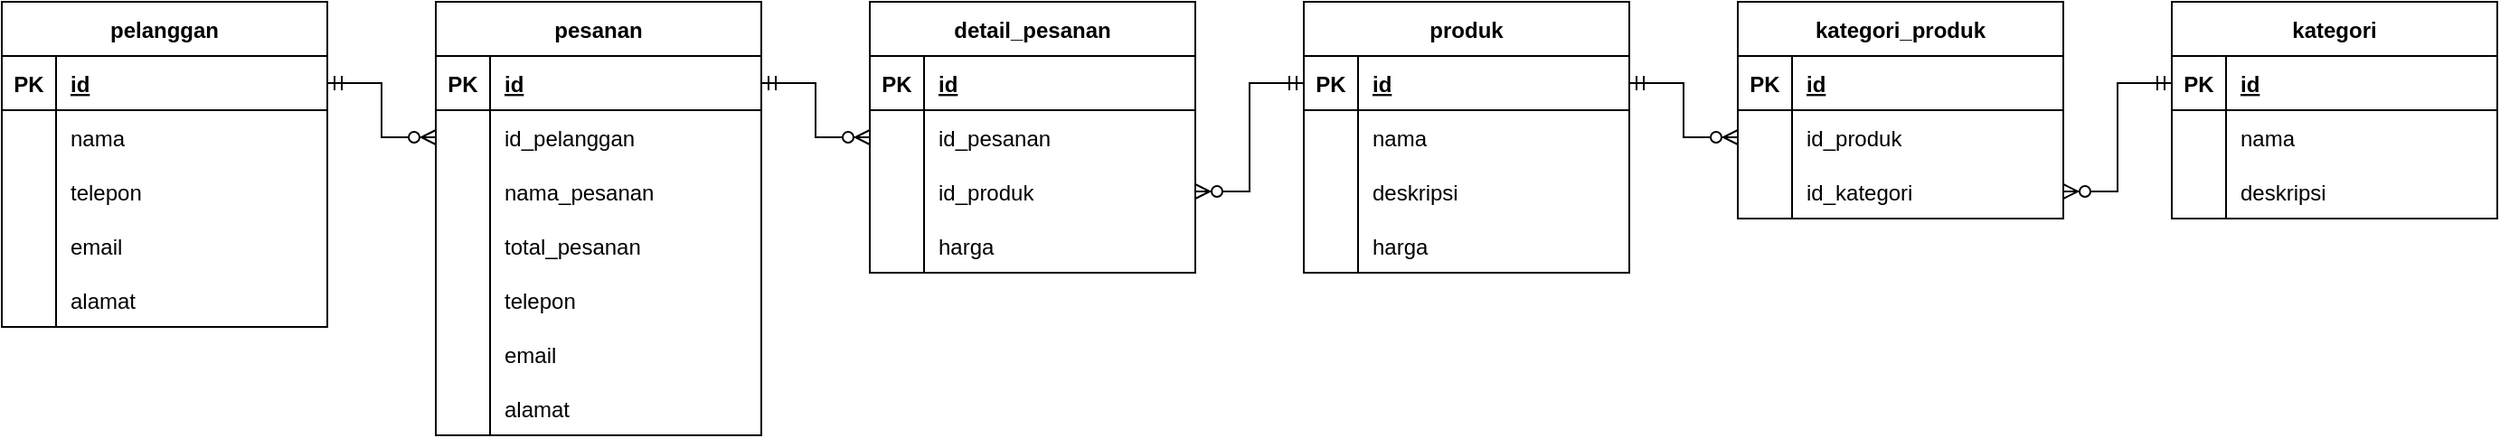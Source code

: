 <mxfile version="20.5.3" type="device"><diagram id="DdSeFPwj7vcF3v-qImV0" name="Page-1"><mxGraphModel dx="1422" dy="762" grid="1" gridSize="10" guides="1" tooltips="1" connect="1" arrows="1" fold="1" page="1" pageScale="1" pageWidth="850" pageHeight="1100" math="0" shadow="0"><root><mxCell id="0"/><mxCell id="1" parent="0"/><mxCell id="Yi7rNI-i4tt3zs1nojZY-6" value="pelanggan" style="shape=table;startSize=30;container=1;collapsible=1;childLayout=tableLayout;fixedRows=1;rowLines=0;fontStyle=1;align=center;resizeLast=1;" parent="1" vertex="1"><mxGeometry x="40" y="80" width="180" height="180" as="geometry"/></mxCell><mxCell id="Yi7rNI-i4tt3zs1nojZY-7" value="" style="shape=tableRow;horizontal=0;startSize=0;swimlaneHead=0;swimlaneBody=0;fillColor=none;collapsible=0;dropTarget=0;points=[[0,0.5],[1,0.5]];portConstraint=eastwest;top=0;left=0;right=0;bottom=1;" parent="Yi7rNI-i4tt3zs1nojZY-6" vertex="1"><mxGeometry y="30" width="180" height="30" as="geometry"/></mxCell><mxCell id="Yi7rNI-i4tt3zs1nojZY-8" value="PK" style="shape=partialRectangle;connectable=0;fillColor=none;top=0;left=0;bottom=0;right=0;fontStyle=1;overflow=hidden;" parent="Yi7rNI-i4tt3zs1nojZY-7" vertex="1"><mxGeometry width="30" height="30" as="geometry"><mxRectangle width="30" height="30" as="alternateBounds"/></mxGeometry></mxCell><mxCell id="Yi7rNI-i4tt3zs1nojZY-9" value="id" style="shape=partialRectangle;connectable=0;fillColor=none;top=0;left=0;bottom=0;right=0;align=left;spacingLeft=6;fontStyle=5;overflow=hidden;" parent="Yi7rNI-i4tt3zs1nojZY-7" vertex="1"><mxGeometry x="30" width="150" height="30" as="geometry"><mxRectangle width="150" height="30" as="alternateBounds"/></mxGeometry></mxCell><mxCell id="Yi7rNI-i4tt3zs1nojZY-10" value="" style="shape=tableRow;horizontal=0;startSize=0;swimlaneHead=0;swimlaneBody=0;fillColor=none;collapsible=0;dropTarget=0;points=[[0,0.5],[1,0.5]];portConstraint=eastwest;top=0;left=0;right=0;bottom=0;" parent="Yi7rNI-i4tt3zs1nojZY-6" vertex="1"><mxGeometry y="60" width="180" height="30" as="geometry"/></mxCell><mxCell id="Yi7rNI-i4tt3zs1nojZY-11" value="" style="shape=partialRectangle;connectable=0;fillColor=none;top=0;left=0;bottom=0;right=0;editable=1;overflow=hidden;" parent="Yi7rNI-i4tt3zs1nojZY-10" vertex="1"><mxGeometry width="30" height="30" as="geometry"><mxRectangle width="30" height="30" as="alternateBounds"/></mxGeometry></mxCell><mxCell id="Yi7rNI-i4tt3zs1nojZY-12" value="nama" style="shape=partialRectangle;connectable=0;fillColor=none;top=0;left=0;bottom=0;right=0;align=left;spacingLeft=6;overflow=hidden;" parent="Yi7rNI-i4tt3zs1nojZY-10" vertex="1"><mxGeometry x="30" width="150" height="30" as="geometry"><mxRectangle width="150" height="30" as="alternateBounds"/></mxGeometry></mxCell><mxCell id="Yi7rNI-i4tt3zs1nojZY-13" value="" style="shape=tableRow;horizontal=0;startSize=0;swimlaneHead=0;swimlaneBody=0;fillColor=none;collapsible=0;dropTarget=0;points=[[0,0.5],[1,0.5]];portConstraint=eastwest;top=0;left=0;right=0;bottom=0;" parent="Yi7rNI-i4tt3zs1nojZY-6" vertex="1"><mxGeometry y="90" width="180" height="30" as="geometry"/></mxCell><mxCell id="Yi7rNI-i4tt3zs1nojZY-14" value="" style="shape=partialRectangle;connectable=0;fillColor=none;top=0;left=0;bottom=0;right=0;editable=1;overflow=hidden;" parent="Yi7rNI-i4tt3zs1nojZY-13" vertex="1"><mxGeometry width="30" height="30" as="geometry"><mxRectangle width="30" height="30" as="alternateBounds"/></mxGeometry></mxCell><mxCell id="Yi7rNI-i4tt3zs1nojZY-15" value="telepon" style="shape=partialRectangle;connectable=0;fillColor=none;top=0;left=0;bottom=0;right=0;align=left;spacingLeft=6;overflow=hidden;" parent="Yi7rNI-i4tt3zs1nojZY-13" vertex="1"><mxGeometry x="30" width="150" height="30" as="geometry"><mxRectangle width="150" height="30" as="alternateBounds"/></mxGeometry></mxCell><mxCell id="Yi7rNI-i4tt3zs1nojZY-16" value="" style="shape=tableRow;horizontal=0;startSize=0;swimlaneHead=0;swimlaneBody=0;fillColor=none;collapsible=0;dropTarget=0;points=[[0,0.5],[1,0.5]];portConstraint=eastwest;top=0;left=0;right=0;bottom=0;" parent="Yi7rNI-i4tt3zs1nojZY-6" vertex="1"><mxGeometry y="120" width="180" height="30" as="geometry"/></mxCell><mxCell id="Yi7rNI-i4tt3zs1nojZY-17" value="" style="shape=partialRectangle;connectable=0;fillColor=none;top=0;left=0;bottom=0;right=0;editable=1;overflow=hidden;" parent="Yi7rNI-i4tt3zs1nojZY-16" vertex="1"><mxGeometry width="30" height="30" as="geometry"><mxRectangle width="30" height="30" as="alternateBounds"/></mxGeometry></mxCell><mxCell id="Yi7rNI-i4tt3zs1nojZY-18" value="email" style="shape=partialRectangle;connectable=0;fillColor=none;top=0;left=0;bottom=0;right=0;align=left;spacingLeft=6;overflow=hidden;" parent="Yi7rNI-i4tt3zs1nojZY-16" vertex="1"><mxGeometry x="30" width="150" height="30" as="geometry"><mxRectangle width="150" height="30" as="alternateBounds"/></mxGeometry></mxCell><mxCell id="Yi7rNI-i4tt3zs1nojZY-24" value="" style="shape=tableRow;horizontal=0;startSize=0;swimlaneHead=0;swimlaneBody=0;fillColor=none;collapsible=0;dropTarget=0;points=[[0,0.5],[1,0.5]];portConstraint=eastwest;top=0;left=0;right=0;bottom=0;" parent="Yi7rNI-i4tt3zs1nojZY-6" vertex="1"><mxGeometry y="150" width="180" height="30" as="geometry"/></mxCell><mxCell id="Yi7rNI-i4tt3zs1nojZY-25" value="" style="shape=partialRectangle;connectable=0;fillColor=none;top=0;left=0;bottom=0;right=0;editable=1;overflow=hidden;" parent="Yi7rNI-i4tt3zs1nojZY-24" vertex="1"><mxGeometry width="30" height="30" as="geometry"><mxRectangle width="30" height="30" as="alternateBounds"/></mxGeometry></mxCell><mxCell id="Yi7rNI-i4tt3zs1nojZY-26" value="alamat" style="shape=partialRectangle;connectable=0;fillColor=none;top=0;left=0;bottom=0;right=0;align=left;spacingLeft=6;overflow=hidden;" parent="Yi7rNI-i4tt3zs1nojZY-24" vertex="1"><mxGeometry x="30" width="150" height="30" as="geometry"><mxRectangle width="150" height="30" as="alternateBounds"/></mxGeometry></mxCell><mxCell id="Yi7rNI-i4tt3zs1nojZY-27" value="pesanan" style="shape=table;startSize=30;container=1;collapsible=1;childLayout=tableLayout;fixedRows=1;rowLines=0;fontStyle=1;align=center;resizeLast=1;" parent="1" vertex="1"><mxGeometry x="280" y="80" width="180" height="240" as="geometry"/></mxCell><mxCell id="Yi7rNI-i4tt3zs1nojZY-28" value="" style="shape=tableRow;horizontal=0;startSize=0;swimlaneHead=0;swimlaneBody=0;fillColor=none;collapsible=0;dropTarget=0;points=[[0,0.5],[1,0.5]];portConstraint=eastwest;top=0;left=0;right=0;bottom=1;" parent="Yi7rNI-i4tt3zs1nojZY-27" vertex="1"><mxGeometry y="30" width="180" height="30" as="geometry"/></mxCell><mxCell id="Yi7rNI-i4tt3zs1nojZY-29" value="PK" style="shape=partialRectangle;connectable=0;fillColor=none;top=0;left=0;bottom=0;right=0;fontStyle=1;overflow=hidden;" parent="Yi7rNI-i4tt3zs1nojZY-28" vertex="1"><mxGeometry width="30" height="30" as="geometry"><mxRectangle width="30" height="30" as="alternateBounds"/></mxGeometry></mxCell><mxCell id="Yi7rNI-i4tt3zs1nojZY-30" value="id" style="shape=partialRectangle;connectable=0;fillColor=none;top=0;left=0;bottom=0;right=0;align=left;spacingLeft=6;fontStyle=5;overflow=hidden;" parent="Yi7rNI-i4tt3zs1nojZY-28" vertex="1"><mxGeometry x="30" width="150" height="30" as="geometry"><mxRectangle width="150" height="30" as="alternateBounds"/></mxGeometry></mxCell><mxCell id="Yi7rNI-i4tt3zs1nojZY-31" value="" style="shape=tableRow;horizontal=0;startSize=0;swimlaneHead=0;swimlaneBody=0;fillColor=none;collapsible=0;dropTarget=0;points=[[0,0.5],[1,0.5]];portConstraint=eastwest;top=0;left=0;right=0;bottom=0;" parent="Yi7rNI-i4tt3zs1nojZY-27" vertex="1"><mxGeometry y="60" width="180" height="30" as="geometry"/></mxCell><mxCell id="Yi7rNI-i4tt3zs1nojZY-32" value="" style="shape=partialRectangle;connectable=0;fillColor=none;top=0;left=0;bottom=0;right=0;editable=1;overflow=hidden;" parent="Yi7rNI-i4tt3zs1nojZY-31" vertex="1"><mxGeometry width="30" height="30" as="geometry"><mxRectangle width="30" height="30" as="alternateBounds"/></mxGeometry></mxCell><mxCell id="Yi7rNI-i4tt3zs1nojZY-33" value="id_pelanggan" style="shape=partialRectangle;connectable=0;fillColor=none;top=0;left=0;bottom=0;right=0;align=left;spacingLeft=6;overflow=hidden;" parent="Yi7rNI-i4tt3zs1nojZY-31" vertex="1"><mxGeometry x="30" width="150" height="30" as="geometry"><mxRectangle width="150" height="30" as="alternateBounds"/></mxGeometry></mxCell><mxCell id="Yi7rNI-i4tt3zs1nojZY-37" value="" style="shape=tableRow;horizontal=0;startSize=0;swimlaneHead=0;swimlaneBody=0;fillColor=none;collapsible=0;dropTarget=0;points=[[0,0.5],[1,0.5]];portConstraint=eastwest;top=0;left=0;right=0;bottom=0;" parent="Yi7rNI-i4tt3zs1nojZY-27" vertex="1"><mxGeometry y="90" width="180" height="30" as="geometry"/></mxCell><mxCell id="Yi7rNI-i4tt3zs1nojZY-38" value="" style="shape=partialRectangle;connectable=0;fillColor=none;top=0;left=0;bottom=0;right=0;editable=1;overflow=hidden;" parent="Yi7rNI-i4tt3zs1nojZY-37" vertex="1"><mxGeometry width="30" height="30" as="geometry"><mxRectangle width="30" height="30" as="alternateBounds"/></mxGeometry></mxCell><mxCell id="Yi7rNI-i4tt3zs1nojZY-39" value="nama_pesanan" style="shape=partialRectangle;connectable=0;fillColor=none;top=0;left=0;bottom=0;right=0;align=left;spacingLeft=6;overflow=hidden;" parent="Yi7rNI-i4tt3zs1nojZY-37" vertex="1"><mxGeometry x="30" width="150" height="30" as="geometry"><mxRectangle width="150" height="30" as="alternateBounds"/></mxGeometry></mxCell><mxCell id="Yi7rNI-i4tt3zs1nojZY-40" value="" style="shape=tableRow;horizontal=0;startSize=0;swimlaneHead=0;swimlaneBody=0;fillColor=none;collapsible=0;dropTarget=0;points=[[0,0.5],[1,0.5]];portConstraint=eastwest;top=0;left=0;right=0;bottom=0;" parent="Yi7rNI-i4tt3zs1nojZY-27" vertex="1"><mxGeometry y="120" width="180" height="30" as="geometry"/></mxCell><mxCell id="Yi7rNI-i4tt3zs1nojZY-41" value="" style="shape=partialRectangle;connectable=0;fillColor=none;top=0;left=0;bottom=0;right=0;editable=1;overflow=hidden;" parent="Yi7rNI-i4tt3zs1nojZY-40" vertex="1"><mxGeometry width="30" height="30" as="geometry"><mxRectangle width="30" height="30" as="alternateBounds"/></mxGeometry></mxCell><mxCell id="Yi7rNI-i4tt3zs1nojZY-42" value="total_pesanan" style="shape=partialRectangle;connectable=0;fillColor=none;top=0;left=0;bottom=0;right=0;align=left;spacingLeft=6;overflow=hidden;" parent="Yi7rNI-i4tt3zs1nojZY-40" vertex="1"><mxGeometry x="30" width="150" height="30" as="geometry"><mxRectangle width="150" height="30" as="alternateBounds"/></mxGeometry></mxCell><mxCell id="Yi7rNI-i4tt3zs1nojZY-34" value="" style="shape=tableRow;horizontal=0;startSize=0;swimlaneHead=0;swimlaneBody=0;fillColor=none;collapsible=0;dropTarget=0;points=[[0,0.5],[1,0.5]];portConstraint=eastwest;top=0;left=0;right=0;bottom=0;" parent="Yi7rNI-i4tt3zs1nojZY-27" vertex="1"><mxGeometry y="150" width="180" height="30" as="geometry"/></mxCell><mxCell id="Yi7rNI-i4tt3zs1nojZY-35" value="" style="shape=partialRectangle;connectable=0;fillColor=none;top=0;left=0;bottom=0;right=0;editable=1;overflow=hidden;" parent="Yi7rNI-i4tt3zs1nojZY-34" vertex="1"><mxGeometry width="30" height="30" as="geometry"><mxRectangle width="30" height="30" as="alternateBounds"/></mxGeometry></mxCell><mxCell id="Yi7rNI-i4tt3zs1nojZY-36" value="telepon" style="shape=partialRectangle;connectable=0;fillColor=none;top=0;left=0;bottom=0;right=0;align=left;spacingLeft=6;overflow=hidden;" parent="Yi7rNI-i4tt3zs1nojZY-34" vertex="1"><mxGeometry x="30" width="150" height="30" as="geometry"><mxRectangle width="150" height="30" as="alternateBounds"/></mxGeometry></mxCell><mxCell id="Yi7rNI-i4tt3zs1nojZY-136" value="" style="shape=tableRow;horizontal=0;startSize=0;swimlaneHead=0;swimlaneBody=0;fillColor=none;collapsible=0;dropTarget=0;points=[[0,0.5],[1,0.5]];portConstraint=eastwest;top=0;left=0;right=0;bottom=0;" parent="Yi7rNI-i4tt3zs1nojZY-27" vertex="1"><mxGeometry y="180" width="180" height="30" as="geometry"/></mxCell><mxCell id="Yi7rNI-i4tt3zs1nojZY-137" value="" style="shape=partialRectangle;connectable=0;fillColor=none;top=0;left=0;bottom=0;right=0;editable=1;overflow=hidden;" parent="Yi7rNI-i4tt3zs1nojZY-136" vertex="1"><mxGeometry width="30" height="30" as="geometry"><mxRectangle width="30" height="30" as="alternateBounds"/></mxGeometry></mxCell><mxCell id="Yi7rNI-i4tt3zs1nojZY-138" value="email" style="shape=partialRectangle;connectable=0;fillColor=none;top=0;left=0;bottom=0;right=0;align=left;spacingLeft=6;overflow=hidden;" parent="Yi7rNI-i4tt3zs1nojZY-136" vertex="1"><mxGeometry x="30" width="150" height="30" as="geometry"><mxRectangle width="150" height="30" as="alternateBounds"/></mxGeometry></mxCell><mxCell id="Yi7rNI-i4tt3zs1nojZY-139" value="" style="shape=tableRow;horizontal=0;startSize=0;swimlaneHead=0;swimlaneBody=0;fillColor=none;collapsible=0;dropTarget=0;points=[[0,0.5],[1,0.5]];portConstraint=eastwest;top=0;left=0;right=0;bottom=0;" parent="Yi7rNI-i4tt3zs1nojZY-27" vertex="1"><mxGeometry y="210" width="180" height="30" as="geometry"/></mxCell><mxCell id="Yi7rNI-i4tt3zs1nojZY-140" value="" style="shape=partialRectangle;connectable=0;fillColor=none;top=0;left=0;bottom=0;right=0;editable=1;overflow=hidden;" parent="Yi7rNI-i4tt3zs1nojZY-139" vertex="1"><mxGeometry width="30" height="30" as="geometry"><mxRectangle width="30" height="30" as="alternateBounds"/></mxGeometry></mxCell><mxCell id="Yi7rNI-i4tt3zs1nojZY-141" value="alamat" style="shape=partialRectangle;connectable=0;fillColor=none;top=0;left=0;bottom=0;right=0;align=left;spacingLeft=6;overflow=hidden;" parent="Yi7rNI-i4tt3zs1nojZY-139" vertex="1"><mxGeometry x="30" width="150" height="30" as="geometry"><mxRectangle width="150" height="30" as="alternateBounds"/></mxGeometry></mxCell><mxCell id="Yi7rNI-i4tt3zs1nojZY-47" value="produk" style="shape=table;startSize=30;container=1;collapsible=1;childLayout=tableLayout;fixedRows=1;rowLines=0;fontStyle=1;align=center;resizeLast=1;" parent="1" vertex="1"><mxGeometry x="760" y="80" width="180" height="150" as="geometry"/></mxCell><mxCell id="Yi7rNI-i4tt3zs1nojZY-48" value="" style="shape=tableRow;horizontal=0;startSize=0;swimlaneHead=0;swimlaneBody=0;fillColor=none;collapsible=0;dropTarget=0;points=[[0,0.5],[1,0.5]];portConstraint=eastwest;top=0;left=0;right=0;bottom=1;" parent="Yi7rNI-i4tt3zs1nojZY-47" vertex="1"><mxGeometry y="30" width="180" height="30" as="geometry"/></mxCell><mxCell id="Yi7rNI-i4tt3zs1nojZY-49" value="PK" style="shape=partialRectangle;connectable=0;fillColor=none;top=0;left=0;bottom=0;right=0;fontStyle=1;overflow=hidden;" parent="Yi7rNI-i4tt3zs1nojZY-48" vertex="1"><mxGeometry width="30" height="30" as="geometry"><mxRectangle width="30" height="30" as="alternateBounds"/></mxGeometry></mxCell><mxCell id="Yi7rNI-i4tt3zs1nojZY-50" value="id" style="shape=partialRectangle;connectable=0;fillColor=none;top=0;left=0;bottom=0;right=0;align=left;spacingLeft=6;fontStyle=5;overflow=hidden;" parent="Yi7rNI-i4tt3zs1nojZY-48" vertex="1"><mxGeometry x="30" width="150" height="30" as="geometry"><mxRectangle width="150" height="30" as="alternateBounds"/></mxGeometry></mxCell><mxCell id="Yi7rNI-i4tt3zs1nojZY-51" value="" style="shape=tableRow;horizontal=0;startSize=0;swimlaneHead=0;swimlaneBody=0;fillColor=none;collapsible=0;dropTarget=0;points=[[0,0.5],[1,0.5]];portConstraint=eastwest;top=0;left=0;right=0;bottom=0;" parent="Yi7rNI-i4tt3zs1nojZY-47" vertex="1"><mxGeometry y="60" width="180" height="30" as="geometry"/></mxCell><mxCell id="Yi7rNI-i4tt3zs1nojZY-52" value="" style="shape=partialRectangle;connectable=0;fillColor=none;top=0;left=0;bottom=0;right=0;editable=1;overflow=hidden;" parent="Yi7rNI-i4tt3zs1nojZY-51" vertex="1"><mxGeometry width="30" height="30" as="geometry"><mxRectangle width="30" height="30" as="alternateBounds"/></mxGeometry></mxCell><mxCell id="Yi7rNI-i4tt3zs1nojZY-53" value="nama" style="shape=partialRectangle;connectable=0;fillColor=none;top=0;left=0;bottom=0;right=0;align=left;spacingLeft=6;overflow=hidden;" parent="Yi7rNI-i4tt3zs1nojZY-51" vertex="1"><mxGeometry x="30" width="150" height="30" as="geometry"><mxRectangle width="150" height="30" as="alternateBounds"/></mxGeometry></mxCell><mxCell id="Yi7rNI-i4tt3zs1nojZY-54" value="" style="shape=tableRow;horizontal=0;startSize=0;swimlaneHead=0;swimlaneBody=0;fillColor=none;collapsible=0;dropTarget=0;points=[[0,0.5],[1,0.5]];portConstraint=eastwest;top=0;left=0;right=0;bottom=0;" parent="Yi7rNI-i4tt3zs1nojZY-47" vertex="1"><mxGeometry y="90" width="180" height="30" as="geometry"/></mxCell><mxCell id="Yi7rNI-i4tt3zs1nojZY-55" value="" style="shape=partialRectangle;connectable=0;fillColor=none;top=0;left=0;bottom=0;right=0;editable=1;overflow=hidden;" parent="Yi7rNI-i4tt3zs1nojZY-54" vertex="1"><mxGeometry width="30" height="30" as="geometry"><mxRectangle width="30" height="30" as="alternateBounds"/></mxGeometry></mxCell><mxCell id="Yi7rNI-i4tt3zs1nojZY-56" value="deskripsi" style="shape=partialRectangle;connectable=0;fillColor=none;top=0;left=0;bottom=0;right=0;align=left;spacingLeft=6;overflow=hidden;" parent="Yi7rNI-i4tt3zs1nojZY-54" vertex="1"><mxGeometry x="30" width="150" height="30" as="geometry"><mxRectangle width="150" height="30" as="alternateBounds"/></mxGeometry></mxCell><mxCell id="Yi7rNI-i4tt3zs1nojZY-57" value="" style="shape=tableRow;horizontal=0;startSize=0;swimlaneHead=0;swimlaneBody=0;fillColor=none;collapsible=0;dropTarget=0;points=[[0,0.5],[1,0.5]];portConstraint=eastwest;top=0;left=0;right=0;bottom=0;" parent="Yi7rNI-i4tt3zs1nojZY-47" vertex="1"><mxGeometry y="120" width="180" height="30" as="geometry"/></mxCell><mxCell id="Yi7rNI-i4tt3zs1nojZY-58" value="" style="shape=partialRectangle;connectable=0;fillColor=none;top=0;left=0;bottom=0;right=0;editable=1;overflow=hidden;" parent="Yi7rNI-i4tt3zs1nojZY-57" vertex="1"><mxGeometry width="30" height="30" as="geometry"><mxRectangle width="30" height="30" as="alternateBounds"/></mxGeometry></mxCell><mxCell id="Yi7rNI-i4tt3zs1nojZY-59" value="harga" style="shape=partialRectangle;connectable=0;fillColor=none;top=0;left=0;bottom=0;right=0;align=left;spacingLeft=6;overflow=hidden;" parent="Yi7rNI-i4tt3zs1nojZY-57" vertex="1"><mxGeometry x="30" width="150" height="30" as="geometry"><mxRectangle width="150" height="30" as="alternateBounds"/></mxGeometry></mxCell><mxCell id="Yi7rNI-i4tt3zs1nojZY-63" value="kategori" style="shape=table;startSize=30;container=1;collapsible=1;childLayout=tableLayout;fixedRows=1;rowLines=0;fontStyle=1;align=center;resizeLast=1;" parent="1" vertex="1"><mxGeometry x="1240" y="80" width="180" height="120" as="geometry"/></mxCell><mxCell id="Yi7rNI-i4tt3zs1nojZY-64" value="" style="shape=tableRow;horizontal=0;startSize=0;swimlaneHead=0;swimlaneBody=0;fillColor=none;collapsible=0;dropTarget=0;points=[[0,0.5],[1,0.5]];portConstraint=eastwest;top=0;left=0;right=0;bottom=1;" parent="Yi7rNI-i4tt3zs1nojZY-63" vertex="1"><mxGeometry y="30" width="180" height="30" as="geometry"/></mxCell><mxCell id="Yi7rNI-i4tt3zs1nojZY-65" value="PK" style="shape=partialRectangle;connectable=0;fillColor=none;top=0;left=0;bottom=0;right=0;fontStyle=1;overflow=hidden;" parent="Yi7rNI-i4tt3zs1nojZY-64" vertex="1"><mxGeometry width="30" height="30" as="geometry"><mxRectangle width="30" height="30" as="alternateBounds"/></mxGeometry></mxCell><mxCell id="Yi7rNI-i4tt3zs1nojZY-66" value="id" style="shape=partialRectangle;connectable=0;fillColor=none;top=0;left=0;bottom=0;right=0;align=left;spacingLeft=6;fontStyle=5;overflow=hidden;" parent="Yi7rNI-i4tt3zs1nojZY-64" vertex="1"><mxGeometry x="30" width="150" height="30" as="geometry"><mxRectangle width="150" height="30" as="alternateBounds"/></mxGeometry></mxCell><mxCell id="Yi7rNI-i4tt3zs1nojZY-67" value="" style="shape=tableRow;horizontal=0;startSize=0;swimlaneHead=0;swimlaneBody=0;fillColor=none;collapsible=0;dropTarget=0;points=[[0,0.5],[1,0.5]];portConstraint=eastwest;top=0;left=0;right=0;bottom=0;" parent="Yi7rNI-i4tt3zs1nojZY-63" vertex="1"><mxGeometry y="60" width="180" height="30" as="geometry"/></mxCell><mxCell id="Yi7rNI-i4tt3zs1nojZY-68" value="" style="shape=partialRectangle;connectable=0;fillColor=none;top=0;left=0;bottom=0;right=0;editable=1;overflow=hidden;" parent="Yi7rNI-i4tt3zs1nojZY-67" vertex="1"><mxGeometry width="30" height="30" as="geometry"><mxRectangle width="30" height="30" as="alternateBounds"/></mxGeometry></mxCell><mxCell id="Yi7rNI-i4tt3zs1nojZY-69" value="nama" style="shape=partialRectangle;connectable=0;fillColor=none;top=0;left=0;bottom=0;right=0;align=left;spacingLeft=6;overflow=hidden;" parent="Yi7rNI-i4tt3zs1nojZY-67" vertex="1"><mxGeometry x="30" width="150" height="30" as="geometry"><mxRectangle width="150" height="30" as="alternateBounds"/></mxGeometry></mxCell><mxCell id="Yi7rNI-i4tt3zs1nojZY-163" value="" style="shape=tableRow;horizontal=0;startSize=0;swimlaneHead=0;swimlaneBody=0;fillColor=none;collapsible=0;dropTarget=0;points=[[0,0.5],[1,0.5]];portConstraint=eastwest;top=0;left=0;right=0;bottom=0;" parent="Yi7rNI-i4tt3zs1nojZY-63" vertex="1"><mxGeometry y="90" width="180" height="30" as="geometry"/></mxCell><mxCell id="Yi7rNI-i4tt3zs1nojZY-164" value="" style="shape=partialRectangle;connectable=0;fillColor=none;top=0;left=0;bottom=0;right=0;editable=1;overflow=hidden;" parent="Yi7rNI-i4tt3zs1nojZY-163" vertex="1"><mxGeometry width="30" height="30" as="geometry"><mxRectangle width="30" height="30" as="alternateBounds"/></mxGeometry></mxCell><mxCell id="Yi7rNI-i4tt3zs1nojZY-165" value="deskripsi" style="shape=partialRectangle;connectable=0;fillColor=none;top=0;left=0;bottom=0;right=0;align=left;spacingLeft=6;overflow=hidden;" parent="Yi7rNI-i4tt3zs1nojZY-163" vertex="1"><mxGeometry x="30" width="150" height="30" as="geometry"><mxRectangle width="150" height="30" as="alternateBounds"/></mxGeometry></mxCell><mxCell id="Yi7rNI-i4tt3zs1nojZY-79" value="kategori_produk" style="shape=table;startSize=30;container=1;collapsible=1;childLayout=tableLayout;fixedRows=1;rowLines=0;fontStyle=1;align=center;resizeLast=1;" parent="1" vertex="1"><mxGeometry x="1000" y="80" width="180" height="120" as="geometry"/></mxCell><mxCell id="Yi7rNI-i4tt3zs1nojZY-80" value="" style="shape=tableRow;horizontal=0;startSize=0;swimlaneHead=0;swimlaneBody=0;fillColor=none;collapsible=0;dropTarget=0;points=[[0,0.5],[1,0.5]];portConstraint=eastwest;top=0;left=0;right=0;bottom=1;" parent="Yi7rNI-i4tt3zs1nojZY-79" vertex="1"><mxGeometry y="30" width="180" height="30" as="geometry"/></mxCell><mxCell id="Yi7rNI-i4tt3zs1nojZY-81" value="PK" style="shape=partialRectangle;connectable=0;fillColor=none;top=0;left=0;bottom=0;right=0;fontStyle=1;overflow=hidden;" parent="Yi7rNI-i4tt3zs1nojZY-80" vertex="1"><mxGeometry width="30" height="30" as="geometry"><mxRectangle width="30" height="30" as="alternateBounds"/></mxGeometry></mxCell><mxCell id="Yi7rNI-i4tt3zs1nojZY-82" value="id" style="shape=partialRectangle;connectable=0;fillColor=none;top=0;left=0;bottom=0;right=0;align=left;spacingLeft=6;fontStyle=5;overflow=hidden;" parent="Yi7rNI-i4tt3zs1nojZY-80" vertex="1"><mxGeometry x="30" width="150" height="30" as="geometry"><mxRectangle width="150" height="30" as="alternateBounds"/></mxGeometry></mxCell><mxCell id="Yi7rNI-i4tt3zs1nojZY-83" value="" style="shape=tableRow;horizontal=0;startSize=0;swimlaneHead=0;swimlaneBody=0;fillColor=none;collapsible=0;dropTarget=0;points=[[0,0.5],[1,0.5]];portConstraint=eastwest;top=0;left=0;right=0;bottom=0;" parent="Yi7rNI-i4tt3zs1nojZY-79" vertex="1"><mxGeometry y="60" width="180" height="30" as="geometry"/></mxCell><mxCell id="Yi7rNI-i4tt3zs1nojZY-84" value="" style="shape=partialRectangle;connectable=0;fillColor=none;top=0;left=0;bottom=0;right=0;editable=1;overflow=hidden;" parent="Yi7rNI-i4tt3zs1nojZY-83" vertex="1"><mxGeometry width="30" height="30" as="geometry"><mxRectangle width="30" height="30" as="alternateBounds"/></mxGeometry></mxCell><mxCell id="Yi7rNI-i4tt3zs1nojZY-85" value="id_produk" style="shape=partialRectangle;connectable=0;fillColor=none;top=0;left=0;bottom=0;right=0;align=left;spacingLeft=6;overflow=hidden;" parent="Yi7rNI-i4tt3zs1nojZY-83" vertex="1"><mxGeometry x="30" width="150" height="30" as="geometry"><mxRectangle width="150" height="30" as="alternateBounds"/></mxGeometry></mxCell><mxCell id="Yi7rNI-i4tt3zs1nojZY-86" value="" style="shape=tableRow;horizontal=0;startSize=0;swimlaneHead=0;swimlaneBody=0;fillColor=none;collapsible=0;dropTarget=0;points=[[0,0.5],[1,0.5]];portConstraint=eastwest;top=0;left=0;right=0;bottom=0;" parent="Yi7rNI-i4tt3zs1nojZY-79" vertex="1"><mxGeometry y="90" width="180" height="30" as="geometry"/></mxCell><mxCell id="Yi7rNI-i4tt3zs1nojZY-87" value="" style="shape=partialRectangle;connectable=0;fillColor=none;top=0;left=0;bottom=0;right=0;editable=1;overflow=hidden;" parent="Yi7rNI-i4tt3zs1nojZY-86" vertex="1"><mxGeometry width="30" height="30" as="geometry"><mxRectangle width="30" height="30" as="alternateBounds"/></mxGeometry></mxCell><mxCell id="Yi7rNI-i4tt3zs1nojZY-88" value="id_kategori" style="shape=partialRectangle;connectable=0;fillColor=none;top=0;left=0;bottom=0;right=0;align=left;spacingLeft=6;overflow=hidden;" parent="Yi7rNI-i4tt3zs1nojZY-86" vertex="1"><mxGeometry x="30" width="150" height="30" as="geometry"><mxRectangle width="150" height="30" as="alternateBounds"/></mxGeometry></mxCell><mxCell id="Yi7rNI-i4tt3zs1nojZY-95" value="detail_pesanan" style="shape=table;startSize=30;container=1;collapsible=1;childLayout=tableLayout;fixedRows=1;rowLines=0;fontStyle=1;align=center;resizeLast=1;" parent="1" vertex="1"><mxGeometry x="520" y="80" width="180" height="150" as="geometry"/></mxCell><mxCell id="Yi7rNI-i4tt3zs1nojZY-96" value="" style="shape=tableRow;horizontal=0;startSize=0;swimlaneHead=0;swimlaneBody=0;fillColor=none;collapsible=0;dropTarget=0;points=[[0,0.5],[1,0.5]];portConstraint=eastwest;top=0;left=0;right=0;bottom=1;" parent="Yi7rNI-i4tt3zs1nojZY-95" vertex="1"><mxGeometry y="30" width="180" height="30" as="geometry"/></mxCell><mxCell id="Yi7rNI-i4tt3zs1nojZY-97" value="PK" style="shape=partialRectangle;connectable=0;fillColor=none;top=0;left=0;bottom=0;right=0;fontStyle=1;overflow=hidden;" parent="Yi7rNI-i4tt3zs1nojZY-96" vertex="1"><mxGeometry width="30" height="30" as="geometry"><mxRectangle width="30" height="30" as="alternateBounds"/></mxGeometry></mxCell><mxCell id="Yi7rNI-i4tt3zs1nojZY-98" value="id" style="shape=partialRectangle;connectable=0;fillColor=none;top=0;left=0;bottom=0;right=0;align=left;spacingLeft=6;fontStyle=5;overflow=hidden;" parent="Yi7rNI-i4tt3zs1nojZY-96" vertex="1"><mxGeometry x="30" width="150" height="30" as="geometry"><mxRectangle width="150" height="30" as="alternateBounds"/></mxGeometry></mxCell><mxCell id="Yi7rNI-i4tt3zs1nojZY-99" value="" style="shape=tableRow;horizontal=0;startSize=0;swimlaneHead=0;swimlaneBody=0;fillColor=none;collapsible=0;dropTarget=0;points=[[0,0.5],[1,0.5]];portConstraint=eastwest;top=0;left=0;right=0;bottom=0;" parent="Yi7rNI-i4tt3zs1nojZY-95" vertex="1"><mxGeometry y="60" width="180" height="30" as="geometry"/></mxCell><mxCell id="Yi7rNI-i4tt3zs1nojZY-100" value="" style="shape=partialRectangle;connectable=0;fillColor=none;top=0;left=0;bottom=0;right=0;editable=1;overflow=hidden;" parent="Yi7rNI-i4tt3zs1nojZY-99" vertex="1"><mxGeometry width="30" height="30" as="geometry"><mxRectangle width="30" height="30" as="alternateBounds"/></mxGeometry></mxCell><mxCell id="Yi7rNI-i4tt3zs1nojZY-101" value="id_pesanan" style="shape=partialRectangle;connectable=0;fillColor=none;top=0;left=0;bottom=0;right=0;align=left;spacingLeft=6;overflow=hidden;" parent="Yi7rNI-i4tt3zs1nojZY-99" vertex="1"><mxGeometry x="30" width="150" height="30" as="geometry"><mxRectangle width="150" height="30" as="alternateBounds"/></mxGeometry></mxCell><mxCell id="Yi7rNI-i4tt3zs1nojZY-102" value="" style="shape=tableRow;horizontal=0;startSize=0;swimlaneHead=0;swimlaneBody=0;fillColor=none;collapsible=0;dropTarget=0;points=[[0,0.5],[1,0.5]];portConstraint=eastwest;top=0;left=0;right=0;bottom=0;" parent="Yi7rNI-i4tt3zs1nojZY-95" vertex="1"><mxGeometry y="90" width="180" height="30" as="geometry"/></mxCell><mxCell id="Yi7rNI-i4tt3zs1nojZY-103" value="" style="shape=partialRectangle;connectable=0;fillColor=none;top=0;left=0;bottom=0;right=0;editable=1;overflow=hidden;" parent="Yi7rNI-i4tt3zs1nojZY-102" vertex="1"><mxGeometry width="30" height="30" as="geometry"><mxRectangle width="30" height="30" as="alternateBounds"/></mxGeometry></mxCell><mxCell id="Yi7rNI-i4tt3zs1nojZY-104" value="id_produk" style="shape=partialRectangle;connectable=0;fillColor=none;top=0;left=0;bottom=0;right=0;align=left;spacingLeft=6;overflow=hidden;" parent="Yi7rNI-i4tt3zs1nojZY-102" vertex="1"><mxGeometry x="30" width="150" height="30" as="geometry"><mxRectangle width="150" height="30" as="alternateBounds"/></mxGeometry></mxCell><mxCell id="Yi7rNI-i4tt3zs1nojZY-105" value="" style="shape=tableRow;horizontal=0;startSize=0;swimlaneHead=0;swimlaneBody=0;fillColor=none;collapsible=0;dropTarget=0;points=[[0,0.5],[1,0.5]];portConstraint=eastwest;top=0;left=0;right=0;bottom=0;" parent="Yi7rNI-i4tt3zs1nojZY-95" vertex="1"><mxGeometry y="120" width="180" height="30" as="geometry"/></mxCell><mxCell id="Yi7rNI-i4tt3zs1nojZY-106" value="" style="shape=partialRectangle;connectable=0;fillColor=none;top=0;left=0;bottom=0;right=0;editable=1;overflow=hidden;" parent="Yi7rNI-i4tt3zs1nojZY-105" vertex="1"><mxGeometry width="30" height="30" as="geometry"><mxRectangle width="30" height="30" as="alternateBounds"/></mxGeometry></mxCell><mxCell id="Yi7rNI-i4tt3zs1nojZY-107" value="harga" style="shape=partialRectangle;connectable=0;fillColor=none;top=0;left=0;bottom=0;right=0;align=left;spacingLeft=6;overflow=hidden;" parent="Yi7rNI-i4tt3zs1nojZY-105" vertex="1"><mxGeometry x="30" width="150" height="30" as="geometry"><mxRectangle width="150" height="30" as="alternateBounds"/></mxGeometry></mxCell><mxCell id="Yi7rNI-i4tt3zs1nojZY-166" value="" style="edgeStyle=entityRelationEdgeStyle;fontSize=12;html=1;endArrow=ERzeroToMany;startArrow=ERmandOne;rounded=0;exitX=1;exitY=0.5;exitDx=0;exitDy=0;" parent="1" source="Yi7rNI-i4tt3zs1nojZY-7" target="Yi7rNI-i4tt3zs1nojZY-31" edge="1"><mxGeometry width="100" height="100" relative="1" as="geometry"><mxPoint x="410" y="310" as="sourcePoint"/><mxPoint x="510" y="210" as="targetPoint"/></mxGeometry></mxCell><mxCell id="Yi7rNI-i4tt3zs1nojZY-167" value="" style="edgeStyle=entityRelationEdgeStyle;fontSize=12;html=1;endArrow=ERzeroToMany;startArrow=ERmandOne;rounded=0;exitX=1;exitY=0.5;exitDx=0;exitDy=0;entryX=0;entryY=0.5;entryDx=0;entryDy=0;" parent="1" source="Yi7rNI-i4tt3zs1nojZY-48" target="Yi7rNI-i4tt3zs1nojZY-83" edge="1"><mxGeometry width="100" height="100" relative="1" as="geometry"><mxPoint x="1170" y="310" as="sourcePoint"/><mxPoint x="1270" y="210" as="targetPoint"/></mxGeometry></mxCell><mxCell id="Yi7rNI-i4tt3zs1nojZY-168" value="" style="edgeStyle=entityRelationEdgeStyle;fontSize=12;html=1;endArrow=ERzeroToMany;startArrow=ERmandOne;rounded=0;entryX=1;entryY=0.5;entryDx=0;entryDy=0;" parent="1" source="Yi7rNI-i4tt3zs1nojZY-64" target="Yi7rNI-i4tt3zs1nojZY-86" edge="1"><mxGeometry width="100" height="100" relative="1" as="geometry"><mxPoint x="1170" y="310" as="sourcePoint"/><mxPoint x="1270" y="210" as="targetPoint"/></mxGeometry></mxCell><mxCell id="Yi7rNI-i4tt3zs1nojZY-169" value="" style="edgeStyle=entityRelationEdgeStyle;fontSize=12;html=1;endArrow=ERzeroToMany;startArrow=ERmandOne;rounded=0;exitX=0;exitY=0.5;exitDx=0;exitDy=0;entryX=1;entryY=0.5;entryDx=0;entryDy=0;" parent="1" source="Yi7rNI-i4tt3zs1nojZY-48" target="Yi7rNI-i4tt3zs1nojZY-102" edge="1"><mxGeometry width="100" height="100" relative="1" as="geometry"><mxPoint x="600" y="310" as="sourcePoint"/><mxPoint x="700" y="210" as="targetPoint"/></mxGeometry></mxCell><mxCell id="Yi7rNI-i4tt3zs1nojZY-170" value="" style="edgeStyle=entityRelationEdgeStyle;fontSize=12;html=1;endArrow=ERzeroToMany;startArrow=ERmandOne;rounded=0;exitX=1;exitY=0.5;exitDx=0;exitDy=0;entryX=0;entryY=0.5;entryDx=0;entryDy=0;" parent="1" source="Yi7rNI-i4tt3zs1nojZY-28" target="Yi7rNI-i4tt3zs1nojZY-99" edge="1"><mxGeometry width="100" height="100" relative="1" as="geometry"><mxPoint x="600" y="310" as="sourcePoint"/><mxPoint x="570" y="160" as="targetPoint"/></mxGeometry></mxCell></root></mxGraphModel></diagram></mxfile>